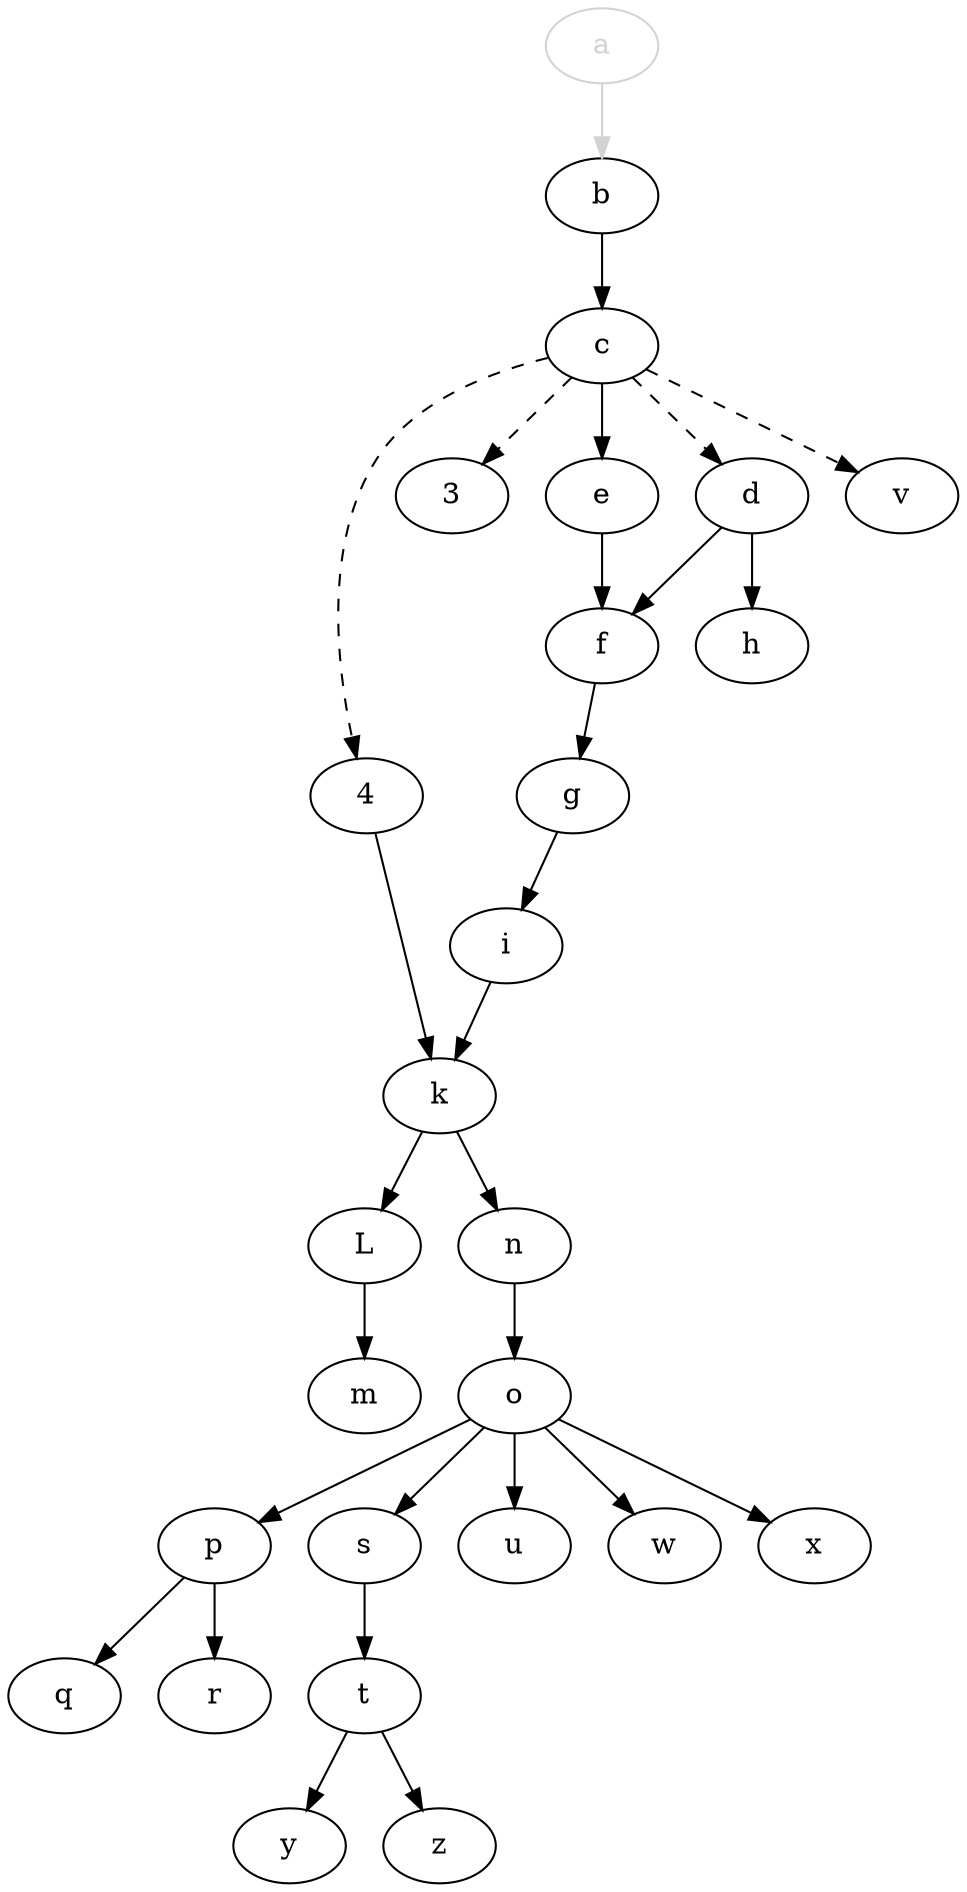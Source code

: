 digraph {
    4;
    3;
    a [color=lightgrey,fontcolor=lightgrey];
    b;
    c;
    d;
    e;
    f;
    g;
    h;
    i;
    k;
    L;
    m;
    n;
    o;
    p;
    q;
    r;
    s;
    t;
    u;
    v;
    w;
    x;
    y;
    z;

    4 -> k;
    c -> 4 [style=dashed];
    c -> 3 [style=dashed];
    c -> d [style=dashed];
    c -> v [style=dashed];
    a -> b [color=lightgrey];
    b -> c;
    c -> e;
    d -> f;
    e -> f;
    f -> g;
    d -> h;
    g -> i;
    i -> k;
    k -> L;
    L -> m;
    k -> n;
    n -> o;
    o -> p;
    p -> q;
    p -> r;
    o -> s;
    s -> t;
    o -> u;
    o -> w;
    o -> x;
    t -> y;
    t -> z;
}

